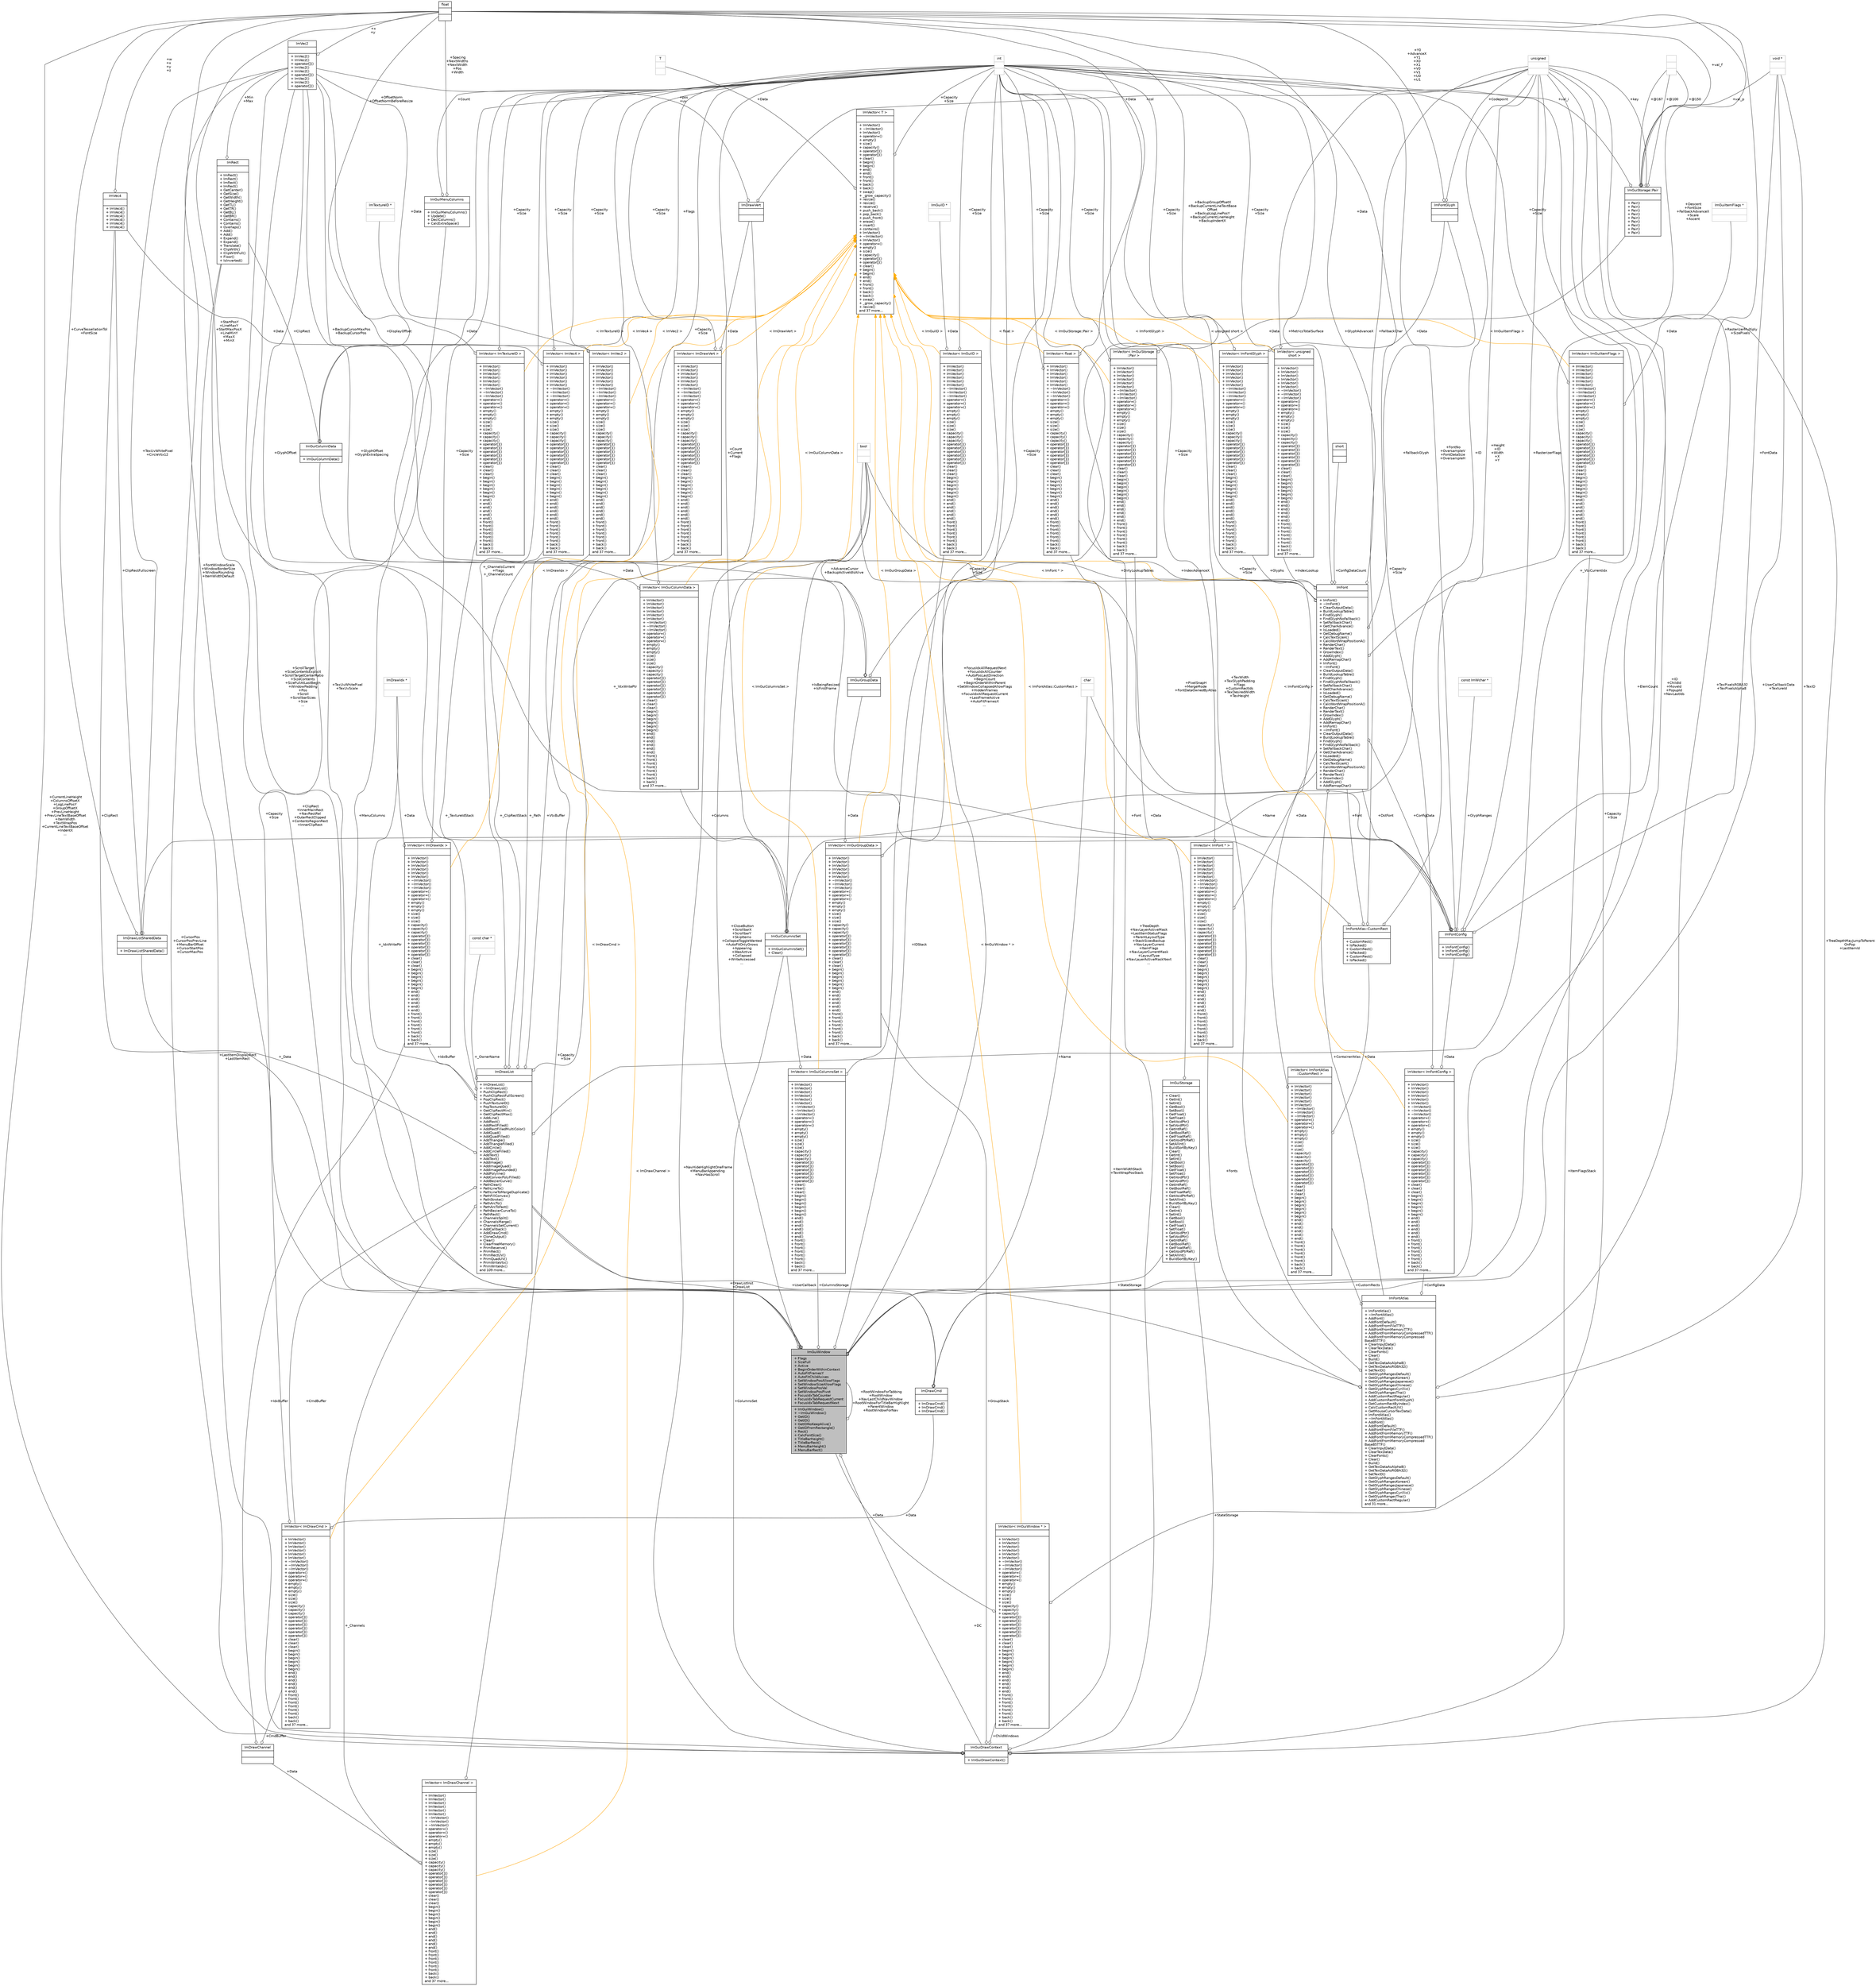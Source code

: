 digraph "ImGuiWindow"
{
 // INTERACTIVE_SVG=YES
  bgcolor="transparent";
  edge [fontname="Helvetica",fontsize="10",labelfontname="Helvetica",labelfontsize="10"];
  node [fontname="Helvetica",fontsize="10",shape=record];
  Node1 [label="{ImGuiWindow\n|+ Flags\l+ SizeFull\l+ Active\l+ BeginOrderWithinContext\l+ AutoFitFramesY\l+ AutoFitChildAxises\l+ SetWindowPosAllowFlags\l+ SetWindowSizeAllowFlags\l+ SetWindowPosVal\l+ SetWindowPosPivot\l+ FocusIdxTabCounter\l+ FocusIdxTabRequestCurrent\l+ FocusIdxTabRequestNext\l|+ ImGuiWindow()\l+ ~ImGuiWindow()\l+ GetID()\l+ GetID()\l+ GetIDNoKeepAlive()\l+ GetIDFromRectangle()\l+ Rect()\l+ CalcFontSize()\l+ TitleBarHeight()\l+ TitleBarRect()\l+ MenuBarHeight()\l+ MenuBarRect()\l}",height=0.2,width=0.4,color="black", fillcolor="grey75", style="filled" fontcolor="black"];
  Node2 -> Node1 [color="grey25",fontsize="10",style="solid",label=" +StateStorage" ,arrowhead="odiamond",fontname="Helvetica"];
  Node2 [label="{ImGuiStorage\n||+ Clear()\l+ GetInt()\l+ SetInt()\l+ GetBool()\l+ SetBool()\l+ GetFloat()\l+ SetFloat()\l+ GetVoidPtr()\l+ SetVoidPtr()\l+ GetIntRef()\l+ GetBoolRef()\l+ GetFloatRef()\l+ GetVoidPtrRef()\l+ SetAllInt()\l+ BuildSortByKey()\l+ Clear()\l+ GetInt()\l+ SetInt()\l+ GetBool()\l+ SetBool()\l+ GetFloat()\l+ SetFloat()\l+ GetVoidPtr()\l+ SetVoidPtr()\l+ GetIntRef()\l+ GetBoolRef()\l+ GetFloatRef()\l+ GetVoidPtrRef()\l+ SetAllInt()\l+ BuildSortByKey()\l+ Clear()\l+ GetInt()\l+ SetInt()\l+ GetBool()\l+ SetBool()\l+ GetFloat()\l+ SetFloat()\l+ GetVoidPtr()\l+ SetVoidPtr()\l+ GetIntRef()\l+ GetBoolRef()\l+ GetFloatRef()\l+ GetVoidPtrRef()\l+ SetAllInt()\l+ BuildSortByKey()\l}",height=0.2,width=0.4,color="black",URL="$d5/d44/structImGuiStorage.html"];
  Node3 -> Node2 [color="grey25",fontsize="10",style="solid",label=" +Data" ,arrowhead="odiamond",fontname="Helvetica"];
  Node3 [label="{ImVector\< ImGuiStorage\l::Pair \>\n||+ ImVector()\l+ ImVector()\l+ ImVector()\l+ ImVector()\l+ ImVector()\l+ ImVector()\l+ ~ImVector()\l+ ~ImVector()\l+ ~ImVector()\l+ operator=()\l+ operator=()\l+ operator=()\l+ empty()\l+ empty()\l+ empty()\l+ size()\l+ size()\l+ size()\l+ capacity()\l+ capacity()\l+ capacity()\l+ operator[]()\l+ operator[]()\l+ operator[]()\l+ operator[]()\l+ operator[]()\l+ operator[]()\l+ clear()\l+ clear()\l+ clear()\l+ begin()\l+ begin()\l+ begin()\l+ begin()\l+ begin()\l+ begin()\l+ end()\l+ end()\l+ end()\l+ end()\l+ end()\l+ end()\l+ front()\l+ front()\l+ front()\l+ front()\l+ front()\l+ front()\l+ back()\l+ back()\land 37 more...\l}",height=0.2,width=0.4,color="black",URL="$d3/d32/classImVector.html"];
  Node4 -> Node3 [color="grey25",fontsize="10",style="solid",label=" +Data" ,arrowhead="odiamond",fontname="Helvetica"];
  Node4 [label="{ImGuiStorage::Pair\n||+ Pair()\l+ Pair()\l+ Pair()\l+ Pair()\l+ Pair()\l+ Pair()\l+ Pair()\l+ Pair()\l+ Pair()\l}",height=0.2,width=0.4,color="black",URL="$d3/d51/structImGuiStorage_1_1Pair.html"];
  Node5 -> Node4 [color="grey25",fontsize="10",style="solid",label=" +@150" ,arrowhead="odiamond",fontname="Helvetica"];
  Node5 [label="{\n||}",height=0.2,width=0.4,color="grey75"];
  Node5 -> Node4 [color="grey25",fontsize="10",style="solid",label=" +@100" ,arrowhead="odiamond",fontname="Helvetica"];
  Node6 -> Node4 [color="grey25",fontsize="10",style="solid",label=" +val_f" ,arrowhead="odiamond",fontname="Helvetica"];
  Node6 [label="{float\n||}",height=0.2,width=0.4,color="black",URL="$d4/dc3/classfloat.html"];
  Node7 -> Node4 [color="grey25",fontsize="10",style="solid",label=" +val_i" ,arrowhead="odiamond",fontname="Helvetica"];
  Node7 [label="{int\n||}",height=0.2,width=0.4,color="grey75"];
  Node5 -> Node4 [color="grey25",fontsize="10",style="solid",label=" +@167" ,arrowhead="odiamond",fontname="Helvetica"];
  Node8 -> Node4 [color="grey25",fontsize="10",style="solid",label=" +key" ,arrowhead="odiamond",fontname="Helvetica"];
  Node8 [label="{unsigned\n||}",height=0.2,width=0.4,color="grey75"];
  Node9 -> Node4 [color="grey25",fontsize="10",style="solid",label=" +val_p" ,arrowhead="odiamond",fontname="Helvetica"];
  Node9 [label="{void *\n||}",height=0.2,width=0.4,color="grey75"];
  Node7 -> Node3 [color="grey25",fontsize="10",style="solid",label=" +Capacity\n+Size" ,arrowhead="odiamond",fontname="Helvetica"];
  Node10 -> Node3 [dir="back",color="orange",fontsize="10",style="solid",label=" \< ImGuiStorage::Pair \>" ,fontname="Helvetica"];
  Node10 [label="{ImVector\< T \>\n||+ ImVector()\l+ ~ImVector()\l+ ImVector()\l+ operator=()\l+ empty()\l+ size()\l+ capacity()\l+ operator[]()\l+ operator[]()\l+ clear()\l+ begin()\l+ begin()\l+ end()\l+ end()\l+ front()\l+ front()\l+ back()\l+ back()\l+ swap()\l+ _grow_capacity()\l+ resize()\l+ resize()\l+ reserve()\l+ push_back()\l+ pop_back()\l+ push_front()\l+ erase()\l+ insert()\l+ contains()\l+ ImVector()\l+ ~ImVector()\l+ ImVector()\l+ operator=()\l+ empty()\l+ size()\l+ capacity()\l+ operator[]()\l+ operator[]()\l+ clear()\l+ begin()\l+ begin()\l+ end()\l+ end()\l+ front()\l+ front()\l+ back()\l+ back()\l+ swap()\l+ _grow_capacity()\l+ resize()\land 37 more...\l}",height=0.2,width=0.4,color="black",URL="$d3/d32/classImVector.html"];
  Node7 -> Node10 [color="grey25",fontsize="10",style="solid",label=" +Capacity\n+Size" ,arrowhead="odiamond",fontname="Helvetica"];
  Node11 -> Node10 [color="grey25",fontsize="10",style="solid",label=" +Data" ,arrowhead="odiamond",fontname="Helvetica"];
  Node11 [label="{T\n||}",height=0.2,width=0.4,color="grey75"];
  Node12 -> Node1 [color="grey25",fontsize="10",style="solid",label=" +DC" ,arrowhead="odiamond",fontname="Helvetica"];
  Node12 [label="{ImGuiDrawContext\n||+ ImGuiDrawContext()\l}",height=0.2,width=0.4,color="black",URL="$d1/d5f/structImGuiDrawContext.html"];
  Node13 -> Node12 [color="grey25",fontsize="10",style="solid",label=" +GroupStack" ,arrowhead="odiamond",fontname="Helvetica"];
  Node13 [label="{ImVector\< ImGuiGroupData \>\n||+ ImVector()\l+ ImVector()\l+ ImVector()\l+ ImVector()\l+ ImVector()\l+ ImVector()\l+ ~ImVector()\l+ ~ImVector()\l+ ~ImVector()\l+ operator=()\l+ operator=()\l+ operator=()\l+ empty()\l+ empty()\l+ empty()\l+ size()\l+ size()\l+ size()\l+ capacity()\l+ capacity()\l+ capacity()\l+ operator[]()\l+ operator[]()\l+ operator[]()\l+ operator[]()\l+ operator[]()\l+ operator[]()\l+ clear()\l+ clear()\l+ clear()\l+ begin()\l+ begin()\l+ begin()\l+ begin()\l+ begin()\l+ begin()\l+ end()\l+ end()\l+ end()\l+ end()\l+ end()\l+ end()\l+ front()\l+ front()\l+ front()\l+ front()\l+ front()\l+ front()\l+ back()\l+ back()\land 37 more...\l}",height=0.2,width=0.4,color="black",URL="$d3/d32/classImVector.html"];
  Node7 -> Node13 [color="grey25",fontsize="10",style="solid",label=" +Capacity\n+Size" ,arrowhead="odiamond",fontname="Helvetica"];
  Node14 -> Node13 [color="grey25",fontsize="10",style="solid",label=" +Data" ,arrowhead="odiamond",fontname="Helvetica"];
  Node14 [label="{ImGuiGroupData\n||}",height=0.2,width=0.4,color="black",URL="$d0/dea/structImGuiGroupData.html"];
  Node15 -> Node14 [color="grey25",fontsize="10",style="solid",label=" +BackupCursorMaxPos\n+BackupCursorPos" ,arrowhead="odiamond",fontname="Helvetica"];
  Node15 [label="{ImVec2\n||+ ImVec2()\l+ ImVec2()\l+ operator[]()\l+ ImVec2()\l+ ImVec2()\l+ operator[]()\l+ ImVec2()\l+ ImVec2()\l+ operator[]()\l}",height=0.2,width=0.4,color="black",URL="$d3/dc2/structImVec2.html"];
  Node6 -> Node15 [color="grey25",fontsize="10",style="solid",label=" +x\n+y" ,arrowhead="odiamond",fontname="Helvetica"];
  Node6 -> Node14 [color="grey25",fontsize="10",style="solid",label=" +BackupGroupOffsetX\n+BackupCurrentLineTextBase\lOffset\n+BackupLogLinePosY\n+BackupCurrentLineHeight\n+BackupIndentX" ,arrowhead="odiamond",fontname="Helvetica"];
  Node16 -> Node14 [color="grey25",fontsize="10",style="solid",label=" +AdvanceCursor\n+BackupActiveIdIsAlive" ,arrowhead="odiamond",fontname="Helvetica"];
  Node16 [label="{bool\n||}",height=0.2,width=0.4,color="grey75"];
  Node10 -> Node13 [dir="back",color="orange",fontsize="10",style="solid",label=" \< ImGuiGroupData \>" ,fontname="Helvetica"];
  Node2 -> Node12 [color="grey25",fontsize="10",style="solid",label=" +StateStorage" ,arrowhead="odiamond",fontname="Helvetica"];
  Node15 -> Node12 [color="grey25",fontsize="10",style="solid",label=" +CursorPos\n+CursorPosPrevLine\n+MenuBarOffset\n+CursorStartPos\n+CursorMaxPos" ,arrowhead="odiamond",fontname="Helvetica"];
  Node17 -> Node12 [color="grey25",fontsize="10",style="solid",label=" +LastItemDisplayRect\n+LastItemRect" ,arrowhead="odiamond",fontname="Helvetica"];
  Node17 [label="{ImRect\n||+ ImRect()\l+ ImRect()\l+ ImRect()\l+ ImRect()\l+ GetCenter()\l+ GetSize()\l+ GetWidth()\l+ GetHeight()\l+ GetTL()\l+ GetTR()\l+ GetBL()\l+ GetBR()\l+ Contains()\l+ Contains()\l+ Overlaps()\l+ Add()\l+ Add()\l+ Expand()\l+ Expand()\l+ Translate()\l+ ClipWith()\l+ ClipWithFull()\l+ Floor()\l+ IsInverted()\l}",height=0.2,width=0.4,color="black",URL="$de/d50/structImRect.html"];
  Node15 -> Node17 [color="grey25",fontsize="10",style="solid",label=" +Min\n+Max" ,arrowhead="odiamond",fontname="Helvetica"];
  Node18 -> Node12 [color="grey25",fontsize="10",style="solid",label=" +ColumnsSet" ,arrowhead="odiamond",fontname="Helvetica"];
  Node18 [label="{ImGuiColumnsSet\n||+ ImGuiColumnsSet()\l+ Clear()\l}",height=0.2,width=0.4,color="black",URL="$d5/dd5/structImGuiColumnsSet.html"];
  Node19 -> Node18 [color="grey25",fontsize="10",style="solid",label=" +Columns" ,arrowhead="odiamond",fontname="Helvetica"];
  Node19 [label="{ImVector\< ImGuiColumnData \>\n||+ ImVector()\l+ ImVector()\l+ ImVector()\l+ ImVector()\l+ ImVector()\l+ ImVector()\l+ ~ImVector()\l+ ~ImVector()\l+ ~ImVector()\l+ operator=()\l+ operator=()\l+ operator=()\l+ empty()\l+ empty()\l+ empty()\l+ size()\l+ size()\l+ size()\l+ capacity()\l+ capacity()\l+ capacity()\l+ operator[]()\l+ operator[]()\l+ operator[]()\l+ operator[]()\l+ operator[]()\l+ operator[]()\l+ clear()\l+ clear()\l+ clear()\l+ begin()\l+ begin()\l+ begin()\l+ begin()\l+ begin()\l+ begin()\l+ end()\l+ end()\l+ end()\l+ end()\l+ end()\l+ end()\l+ front()\l+ front()\l+ front()\l+ front()\l+ front()\l+ front()\l+ back()\l+ back()\land 37 more...\l}",height=0.2,width=0.4,color="black",URL="$d3/d32/classImVector.html"];
  Node7 -> Node19 [color="grey25",fontsize="10",style="solid",label=" +Capacity\n+Size" ,arrowhead="odiamond",fontname="Helvetica"];
  Node20 -> Node19 [color="grey25",fontsize="10",style="solid",label=" +Data" ,arrowhead="odiamond",fontname="Helvetica"];
  Node20 [label="{ImGuiColumnData\n||+ ImGuiColumnData()\l}",height=0.2,width=0.4,color="black",URL="$d9/d41/structImGuiColumnData.html"];
  Node17 -> Node20 [color="grey25",fontsize="10",style="solid",label=" +ClipRect" ,arrowhead="odiamond",fontname="Helvetica"];
  Node6 -> Node20 [color="grey25",fontsize="10",style="solid",label=" +OffsetNorm\n+OffsetNormBeforeResize" ,arrowhead="odiamond",fontname="Helvetica"];
  Node7 -> Node20 [color="grey25",fontsize="10",style="solid",label=" +Flags" ,arrowhead="odiamond",fontname="Helvetica"];
  Node10 -> Node19 [dir="back",color="orange",fontsize="10",style="solid",label=" \< ImGuiColumnData \>" ,fontname="Helvetica"];
  Node6 -> Node18 [color="grey25",fontsize="10",style="solid",label=" +StartPosY\n+LineMaxY\n+StartMaxPosX\n+LineMinY\n+MaxX\n+MinX" ,arrowhead="odiamond",fontname="Helvetica"];
  Node7 -> Node18 [color="grey25",fontsize="10",style="solid",label=" +Count\n+Current\n+Flags" ,arrowhead="odiamond",fontname="Helvetica"];
  Node16 -> Node18 [color="grey25",fontsize="10",style="solid",label=" +IsBeingResized\n+IsFirstFrame" ,arrowhead="odiamond",fontname="Helvetica"];
  Node8 -> Node18 [color="grey25",fontsize="10",style="solid",label=" +ID" ,arrowhead="odiamond",fontname="Helvetica"];
  Node6 -> Node12 [color="grey25",fontsize="10",style="solid",label=" +CurrentLineHeight\n+ColumnsOffsetX\n+LogLinePosY\n+GroupOffsetX\n+PrevLineHeight\n+PrevLineTextBaseOffset\n+ItemWidth\n+TextWrapPos\n+CurrentLineTextBaseOffset\n+IndentX\n..." ,arrowhead="odiamond",fontname="Helvetica"];
  Node21 -> Node12 [color="grey25",fontsize="10",style="solid",label=" +ItemFlagsStack" ,arrowhead="odiamond",fontname="Helvetica"];
  Node21 [label="{ImVector\< ImGuiItemFlags \>\n||+ ImVector()\l+ ImVector()\l+ ImVector()\l+ ImVector()\l+ ImVector()\l+ ImVector()\l+ ~ImVector()\l+ ~ImVector()\l+ ~ImVector()\l+ operator=()\l+ operator=()\l+ operator=()\l+ empty()\l+ empty()\l+ empty()\l+ size()\l+ size()\l+ size()\l+ capacity()\l+ capacity()\l+ capacity()\l+ operator[]()\l+ operator[]()\l+ operator[]()\l+ operator[]()\l+ operator[]()\l+ operator[]()\l+ clear()\l+ clear()\l+ clear()\l+ begin()\l+ begin()\l+ begin()\l+ begin()\l+ begin()\l+ begin()\l+ end()\l+ end()\l+ end()\l+ end()\l+ end()\l+ end()\l+ front()\l+ front()\l+ front()\l+ front()\l+ front()\l+ front()\l+ back()\l+ back()\land 37 more...\l}",height=0.2,width=0.4,color="black",URL="$d3/d32/classImVector.html"];
  Node22 -> Node21 [color="grey25",fontsize="10",style="solid",label=" +Data" ,arrowhead="odiamond",fontname="Helvetica"];
  Node22 [label="{ImGuiItemFlags *\n||}",height=0.2,width=0.4,color="grey75"];
  Node7 -> Node21 [color="grey25",fontsize="10",style="solid",label=" +Capacity\n+Size" ,arrowhead="odiamond",fontname="Helvetica"];
  Node10 -> Node21 [dir="back",color="orange",fontsize="10",style="solid",label=" \< ImGuiItemFlags \>" ,fontname="Helvetica"];
  Node7 -> Node12 [color="grey25",fontsize="10",style="solid",label=" +TreeDepth\n+NavLayerActiveMask\n+LastItemStatusFlags\n+ParentLayoutType\n+StackSizesBackup\n+NavLayerCurrent\n+ItemFlags\n+NavLayerCurrentMask\n+LayoutType\n+NavLayerActiveMaskNext\n..." ,arrowhead="odiamond",fontname="Helvetica"];
  Node16 -> Node12 [color="grey25",fontsize="10",style="solid",label=" +NavHideHighlightOneFrame\n+MenuBarAppending\n+NavHasScroll" ,arrowhead="odiamond",fontname="Helvetica"];
  Node23 -> Node12 [color="grey25",fontsize="10",style="solid",label=" +ChildWindows" ,arrowhead="odiamond",fontname="Helvetica"];
  Node23 [label="{ImVector\< ImGuiWindow * \>\n||+ ImVector()\l+ ImVector()\l+ ImVector()\l+ ImVector()\l+ ImVector()\l+ ImVector()\l+ ~ImVector()\l+ ~ImVector()\l+ ~ImVector()\l+ operator=()\l+ operator=()\l+ operator=()\l+ empty()\l+ empty()\l+ empty()\l+ size()\l+ size()\l+ size()\l+ capacity()\l+ capacity()\l+ capacity()\l+ operator[]()\l+ operator[]()\l+ operator[]()\l+ operator[]()\l+ operator[]()\l+ operator[]()\l+ clear()\l+ clear()\l+ clear()\l+ begin()\l+ begin()\l+ begin()\l+ begin()\l+ begin()\l+ begin()\l+ end()\l+ end()\l+ end()\l+ end()\l+ end()\l+ end()\l+ front()\l+ front()\l+ front()\l+ front()\l+ front()\l+ front()\l+ back()\l+ back()\land 37 more...\l}",height=0.2,width=0.4,color="black",URL="$d3/d32/classImVector.html"];
  Node7 -> Node23 [color="grey25",fontsize="10",style="solid",label=" +Capacity\n+Size" ,arrowhead="odiamond",fontname="Helvetica"];
  Node1 -> Node23 [color="grey25",fontsize="10",style="solid",label=" +Data" ,arrowhead="odiamond",fontname="Helvetica"];
  Node10 -> Node23 [dir="back",color="orange",fontsize="10",style="solid",label=" \< ImGuiWindow * \>" ,fontname="Helvetica"];
  Node24 -> Node12 [color="grey25",fontsize="10",style="solid",label=" +ItemWidthStack\n+TextWrapPosStack" ,arrowhead="odiamond",fontname="Helvetica"];
  Node24 [label="{ImVector\< float \>\n||+ ImVector()\l+ ImVector()\l+ ImVector()\l+ ImVector()\l+ ImVector()\l+ ImVector()\l+ ~ImVector()\l+ ~ImVector()\l+ ~ImVector()\l+ operator=()\l+ operator=()\l+ operator=()\l+ empty()\l+ empty()\l+ empty()\l+ size()\l+ size()\l+ size()\l+ capacity()\l+ capacity()\l+ capacity()\l+ operator[]()\l+ operator[]()\l+ operator[]()\l+ operator[]()\l+ operator[]()\l+ operator[]()\l+ clear()\l+ clear()\l+ clear()\l+ begin()\l+ begin()\l+ begin()\l+ begin()\l+ begin()\l+ begin()\l+ end()\l+ end()\l+ end()\l+ end()\l+ end()\l+ end()\l+ front()\l+ front()\l+ front()\l+ front()\l+ front()\l+ front()\l+ back()\l+ back()\land 37 more...\l}",height=0.2,width=0.4,color="black",URL="$d3/d32/classImVector.html"];
  Node6 -> Node24 [color="grey25",fontsize="10",style="solid",label=" +Data" ,arrowhead="odiamond",fontname="Helvetica"];
  Node7 -> Node24 [color="grey25",fontsize="10",style="solid",label=" +Capacity\n+Size" ,arrowhead="odiamond",fontname="Helvetica"];
  Node10 -> Node24 [dir="back",color="orange",fontsize="10",style="solid",label=" \< float \>" ,fontname="Helvetica"];
  Node8 -> Node12 [color="grey25",fontsize="10",style="solid",label=" +TreeDepthMayJumpToParent\lOnPop\n+LastItemId" ,arrowhead="odiamond",fontname="Helvetica"];
  Node15 -> Node1 [color="grey25",fontsize="10",style="solid",label=" +ScrollTarget\n+SizeContentsExplicit\n+ScrollTargetCenterRatio\n+SizeContents\n+SizeFullAtLastBegin\n+WindowPadding\n+Pos\n+Scroll\n+ScrollbarSizes\n+Size\n..." ,arrowhead="odiamond",fontname="Helvetica"];
  Node25 -> Node1 [color="grey25",fontsize="10",style="solid",label=" +ColumnsStorage" ,arrowhead="odiamond",fontname="Helvetica"];
  Node25 [label="{ImVector\< ImGuiColumnsSet \>\n||+ ImVector()\l+ ImVector()\l+ ImVector()\l+ ImVector()\l+ ImVector()\l+ ImVector()\l+ ~ImVector()\l+ ~ImVector()\l+ ~ImVector()\l+ operator=()\l+ operator=()\l+ operator=()\l+ empty()\l+ empty()\l+ empty()\l+ size()\l+ size()\l+ size()\l+ capacity()\l+ capacity()\l+ capacity()\l+ operator[]()\l+ operator[]()\l+ operator[]()\l+ operator[]()\l+ operator[]()\l+ operator[]()\l+ clear()\l+ clear()\l+ clear()\l+ begin()\l+ begin()\l+ begin()\l+ begin()\l+ begin()\l+ begin()\l+ end()\l+ end()\l+ end()\l+ end()\l+ end()\l+ end()\l+ front()\l+ front()\l+ front()\l+ front()\l+ front()\l+ front()\l+ back()\l+ back()\land 37 more...\l}",height=0.2,width=0.4,color="black",URL="$d3/d32/classImVector.html"];
  Node18 -> Node25 [color="grey25",fontsize="10",style="solid",label=" +Data" ,arrowhead="odiamond",fontname="Helvetica"];
  Node7 -> Node25 [color="grey25",fontsize="10",style="solid",label=" +Capacity\n+Size" ,arrowhead="odiamond",fontname="Helvetica"];
  Node10 -> Node25 [dir="back",color="orange",fontsize="10",style="solid",label=" \< ImGuiColumnsSet \>" ,fontname="Helvetica"];
  Node17 -> Node1 [color="grey25",fontsize="10",style="solid",label=" +ClipRect\n+InnerMainRect\n+NavRectRel\n+OuterRectClipped\n+ContentsRegionRect\n+InnerClipRect" ,arrowhead="odiamond",fontname="Helvetica"];
  Node6 -> Node1 [color="grey25",fontsize="10",style="solid",label=" +FontWindowScale\n+WindowBorderSize\n+WindowRounding\n+ItemWidthDefault" ,arrowhead="odiamond",fontname="Helvetica"];
  Node26 -> Node1 [color="grey25",fontsize="10",style="solid",label=" +Name" ,arrowhead="odiamond",fontname="Helvetica"];
  Node26 [label="{char\n||}",height=0.2,width=0.4,color="grey75"];
  Node27 -> Node1 [color="grey25",fontsize="10",style="solid",label=" +IDStack" ,arrowhead="odiamond",fontname="Helvetica"];
  Node27 [label="{ImVector\< ImGuiID \>\n||+ ImVector()\l+ ImVector()\l+ ImVector()\l+ ImVector()\l+ ImVector()\l+ ImVector()\l+ ~ImVector()\l+ ~ImVector()\l+ ~ImVector()\l+ operator=()\l+ operator=()\l+ operator=()\l+ empty()\l+ empty()\l+ empty()\l+ size()\l+ size()\l+ size()\l+ capacity()\l+ capacity()\l+ capacity()\l+ operator[]()\l+ operator[]()\l+ operator[]()\l+ operator[]()\l+ operator[]()\l+ operator[]()\l+ clear()\l+ clear()\l+ clear()\l+ begin()\l+ begin()\l+ begin()\l+ begin()\l+ begin()\l+ begin()\l+ end()\l+ end()\l+ end()\l+ end()\l+ end()\l+ end()\l+ front()\l+ front()\l+ front()\l+ front()\l+ front()\l+ front()\l+ back()\l+ back()\land 37 more...\l}",height=0.2,width=0.4,color="black",URL="$d3/d32/classImVector.html"];
  Node28 -> Node27 [color="grey25",fontsize="10",style="solid",label=" +Data" ,arrowhead="odiamond",fontname="Helvetica"];
  Node28 [label="{ImGuiID *\n||}",height=0.2,width=0.4,color="grey75"];
  Node7 -> Node27 [color="grey25",fontsize="10",style="solid",label=" +Capacity\n+Size" ,arrowhead="odiamond",fontname="Helvetica"];
  Node10 -> Node27 [dir="back",color="orange",fontsize="10",style="solid",label=" \< ImGuiID \>" ,fontname="Helvetica"];
  Node7 -> Node1 [color="grey25",fontsize="10",style="solid",label=" +FocusIdxAllRequestNext\n+FocusIdxAllCounter\n+AutoPosLastDirection\n+BeginCount\n+BeginOrderWithinParent\n+SetWindowCollapsedAllowFlags\n+HiddenFrames\n+FocusIdxAllRequestCurrent\n+LastFrameActive\n+AutoFitFramesX\n..." ,arrowhead="odiamond",fontname="Helvetica"];
  Node16 -> Node1 [color="grey25",fontsize="10",style="solid",label=" +CloseButton\n+ScrollbarX\n+ScrollbarY\n+SkipItems\n+CollapseToggleWanted\n+AutoFitOnlyGrows\n+Appearing\n+WasActive\n+Collapsed\n+WriteAccessed\n..." ,arrowhead="odiamond",fontname="Helvetica"];
  Node29 -> Node1 [color="grey25",fontsize="10",style="solid",label=" +MenuColumns" ,arrowhead="odiamond",fontname="Helvetica"];
  Node29 [label="{ImGuiMenuColumns\n||+ ImGuiMenuColumns()\l+ Update()\l+ DeclColumns()\l+ CalcExtraSpace()\l}",height=0.2,width=0.4,color="black",URL="$d4/d27/structImGuiMenuColumns.html"];
  Node6 -> Node29 [color="grey25",fontsize="10",style="solid",label=" +Spacing\n+NextWidths\n+NextWidth\n+Pos\n+Width" ,arrowhead="odiamond",fontname="Helvetica"];
  Node7 -> Node29 [color="grey25",fontsize="10",style="solid",label=" +Count" ,arrowhead="odiamond",fontname="Helvetica"];
  Node8 -> Node1 [color="grey25",fontsize="10",style="solid",label=" +ID\n+ChildId\n+MoveId\n+PopupId\n+NavLastIds" ,arrowhead="odiamond",fontname="Helvetica"];
  Node1 -> Node1 [color="grey25",fontsize="10",style="solid",label=" +RootWindowForTabbing\n+RootWindow\n+NavLastChildNavWindow\n+RootWindowForTitleBarHighlight\n+ParentWindow\n+RootWindowForNav" ,arrowhead="odiamond",fontname="Helvetica"];
  Node30 -> Node1 [color="grey25",fontsize="10",style="solid",label=" +DrawListInst\n+DrawList" ,arrowhead="odiamond",fontname="Helvetica"];
  Node30 [label="{ImDrawList\n||+ ImDrawList()\l+ ~ImDrawList()\l+ PushClipRect()\l+ PushClipRectFullScreen()\l+ PopClipRect()\l+ PushTextureID()\l+ PopTextureID()\l+ GetClipRectMin()\l+ GetClipRectMax()\l+ AddLine()\l+ AddRect()\l+ AddRectFilled()\l+ AddRectFilledMultiColor()\l+ AddQuad()\l+ AddQuadFilled()\l+ AddTriangle()\l+ AddTriangleFilled()\l+ AddCircle()\l+ AddCircleFilled()\l+ AddText()\l+ AddText()\l+ AddImage()\l+ AddImageQuad()\l+ AddImageRounded()\l+ AddPolyline()\l+ AddConvexPolyFilled()\l+ AddBezierCurve()\l+ PathClear()\l+ PathLineTo()\l+ PathLineToMergeDuplicate()\l+ PathFillConvex()\l+ PathStroke()\l+ PathArcTo()\l+ PathArcToFast()\l+ PathBezierCurveTo()\l+ PathRect()\l+ ChannelsSplit()\l+ ChannelsMerge()\l+ ChannelsSetCurrent()\l+ AddCallback()\l+ AddDrawCmd()\l+ CloneOutput()\l+ Clear()\l+ ClearFreeMemory()\l+ PrimReserve()\l+ PrimRect()\l+ PrimRectUV()\l+ PrimQuadUV()\l+ PrimWriteVtx()\l+ PrimWriteIdx()\land 109 more...\l}",height=0.2,width=0.4,color="black",URL="$d2/d31/structImDrawList.html"];
  Node31 -> Node30 [color="grey25",fontsize="10",style="solid",label=" +_ClipRectStack" ,arrowhead="odiamond",fontname="Helvetica"];
  Node31 [label="{ImVector\< ImVec4 \>\n||+ ImVector()\l+ ImVector()\l+ ImVector()\l+ ImVector()\l+ ImVector()\l+ ImVector()\l+ ~ImVector()\l+ ~ImVector()\l+ ~ImVector()\l+ operator=()\l+ operator=()\l+ operator=()\l+ empty()\l+ empty()\l+ empty()\l+ size()\l+ size()\l+ size()\l+ capacity()\l+ capacity()\l+ capacity()\l+ operator[]()\l+ operator[]()\l+ operator[]()\l+ operator[]()\l+ operator[]()\l+ operator[]()\l+ clear()\l+ clear()\l+ clear()\l+ begin()\l+ begin()\l+ begin()\l+ begin()\l+ begin()\l+ begin()\l+ end()\l+ end()\l+ end()\l+ end()\l+ end()\l+ end()\l+ front()\l+ front()\l+ front()\l+ front()\l+ front()\l+ front()\l+ back()\l+ back()\land 37 more...\l}",height=0.2,width=0.4,color="black",URL="$d3/d32/classImVector.html"];
  Node32 -> Node31 [color="grey25",fontsize="10",style="solid",label=" +Data" ,arrowhead="odiamond",fontname="Helvetica"];
  Node32 [label="{ImVec4\n||+ ImVec4()\l+ ImVec4()\l+ ImVec4()\l+ ImVec4()\l+ ImVec4()\l+ ImVec4()\l}",height=0.2,width=0.4,color="black",URL="$dc/dee/structImVec4.html"];
  Node6 -> Node32 [color="grey25",fontsize="10",style="solid",label=" +w\n+x\n+y\n+z" ,arrowhead="odiamond",fontname="Helvetica"];
  Node7 -> Node31 [color="grey25",fontsize="10",style="solid",label=" +Capacity\n+Size" ,arrowhead="odiamond",fontname="Helvetica"];
  Node10 -> Node31 [dir="back",color="orange",fontsize="10",style="solid",label=" \< ImVec4 \>" ,fontname="Helvetica"];
  Node33 -> Node30 [color="grey25",fontsize="10",style="solid",label=" +_IdxWritePtr" ,arrowhead="odiamond",fontname="Helvetica"];
  Node33 [label="{ImDrawIdx *\n||}",height=0.2,width=0.4,color="grey75"];
  Node34 -> Node30 [color="grey25",fontsize="10",style="solid",label=" +VtxBuffer" ,arrowhead="odiamond",fontname="Helvetica"];
  Node34 [label="{ImVector\< ImDrawVert \>\n||+ ImVector()\l+ ImVector()\l+ ImVector()\l+ ImVector()\l+ ImVector()\l+ ImVector()\l+ ~ImVector()\l+ ~ImVector()\l+ ~ImVector()\l+ operator=()\l+ operator=()\l+ operator=()\l+ empty()\l+ empty()\l+ empty()\l+ size()\l+ size()\l+ size()\l+ capacity()\l+ capacity()\l+ capacity()\l+ operator[]()\l+ operator[]()\l+ operator[]()\l+ operator[]()\l+ operator[]()\l+ operator[]()\l+ clear()\l+ clear()\l+ clear()\l+ begin()\l+ begin()\l+ begin()\l+ begin()\l+ begin()\l+ begin()\l+ end()\l+ end()\l+ end()\l+ end()\l+ end()\l+ end()\l+ front()\l+ front()\l+ front()\l+ front()\l+ front()\l+ front()\l+ back()\l+ back()\land 37 more...\l}",height=0.2,width=0.4,color="black",URL="$d3/d32/classImVector.html"];
  Node7 -> Node34 [color="grey25",fontsize="10",style="solid",label=" +Capacity\n+Size" ,arrowhead="odiamond",fontname="Helvetica"];
  Node35 -> Node34 [color="grey25",fontsize="10",style="solid",label=" +Data" ,arrowhead="odiamond",fontname="Helvetica"];
  Node35 [label="{ImDrawVert\n||}",height=0.2,width=0.4,color="black",URL="$d3/dfa/structImDrawVert.html"];
  Node15 -> Node35 [color="grey25",fontsize="10",style="solid",label=" +pos\n+uv" ,arrowhead="odiamond",fontname="Helvetica"];
  Node8 -> Node35 [color="grey25",fontsize="10",style="solid",label=" +col" ,arrowhead="odiamond",fontname="Helvetica"];
  Node10 -> Node34 [dir="back",color="orange",fontsize="10",style="solid",label=" \< ImDrawVert \>" ,fontname="Helvetica"];
  Node36 -> Node30 [color="grey25",fontsize="10",style="solid",label=" +_Channels" ,arrowhead="odiamond",fontname="Helvetica"];
  Node36 [label="{ImVector\< ImDrawChannel \>\n||+ ImVector()\l+ ImVector()\l+ ImVector()\l+ ImVector()\l+ ImVector()\l+ ImVector()\l+ ~ImVector()\l+ ~ImVector()\l+ ~ImVector()\l+ operator=()\l+ operator=()\l+ operator=()\l+ empty()\l+ empty()\l+ empty()\l+ size()\l+ size()\l+ size()\l+ capacity()\l+ capacity()\l+ capacity()\l+ operator[]()\l+ operator[]()\l+ operator[]()\l+ operator[]()\l+ operator[]()\l+ operator[]()\l+ clear()\l+ clear()\l+ clear()\l+ begin()\l+ begin()\l+ begin()\l+ begin()\l+ begin()\l+ begin()\l+ end()\l+ end()\l+ end()\l+ end()\l+ end()\l+ end()\l+ front()\l+ front()\l+ front()\l+ front()\l+ front()\l+ front()\l+ back()\l+ back()\land 37 more...\l}",height=0.2,width=0.4,color="black",URL="$d3/d32/classImVector.html"];
  Node7 -> Node36 [color="grey25",fontsize="10",style="solid",label=" +Capacity\n+Size" ,arrowhead="odiamond",fontname="Helvetica"];
  Node37 -> Node36 [color="grey25",fontsize="10",style="solid",label=" +Data" ,arrowhead="odiamond",fontname="Helvetica"];
  Node37 [label="{ImDrawChannel\n||}",height=0.2,width=0.4,color="black",URL="$d7/d3a/structImDrawChannel.html"];
  Node38 -> Node37 [color="grey25",fontsize="10",style="solid",label=" +CmdBuffer" ,arrowhead="odiamond",fontname="Helvetica"];
  Node38 [label="{ImVector\< ImDrawCmd \>\n||+ ImVector()\l+ ImVector()\l+ ImVector()\l+ ImVector()\l+ ImVector()\l+ ImVector()\l+ ~ImVector()\l+ ~ImVector()\l+ ~ImVector()\l+ operator=()\l+ operator=()\l+ operator=()\l+ empty()\l+ empty()\l+ empty()\l+ size()\l+ size()\l+ size()\l+ capacity()\l+ capacity()\l+ capacity()\l+ operator[]()\l+ operator[]()\l+ operator[]()\l+ operator[]()\l+ operator[]()\l+ operator[]()\l+ clear()\l+ clear()\l+ clear()\l+ begin()\l+ begin()\l+ begin()\l+ begin()\l+ begin()\l+ begin()\l+ end()\l+ end()\l+ end()\l+ end()\l+ end()\l+ end()\l+ front()\l+ front()\l+ front()\l+ front()\l+ front()\l+ front()\l+ back()\l+ back()\land 37 more...\l}",height=0.2,width=0.4,color="black",URL="$d3/d32/classImVector.html"];
  Node39 -> Node38 [color="grey25",fontsize="10",style="solid",label=" +Data" ,arrowhead="odiamond",fontname="Helvetica"];
  Node39 [label="{ImDrawCmd\n||+ ImDrawCmd()\l+ ImDrawCmd()\l+ ImDrawCmd()\l}",height=0.2,width=0.4,color="black",URL="$d9/de6/structImDrawCmd.html"];
  Node32 -> Node39 [color="grey25",fontsize="10",style="solid",label=" +ClipRect" ,arrowhead="odiamond",fontname="Helvetica"];
  Node8 -> Node39 [color="grey25",fontsize="10",style="solid",label=" +ElemCount" ,arrowhead="odiamond",fontname="Helvetica"];
  Node9 -> Node39 [color="grey25",fontsize="10",style="solid",label=" +UserCallbackData\n+TextureId" ,arrowhead="odiamond",fontname="Helvetica"];
  Node30 -> Node39 [color="grey25",fontsize="10",style="solid",label=" +UserCallback" ,arrowhead="odiamond",fontname="Helvetica"];
  Node7 -> Node38 [color="grey25",fontsize="10",style="solid",label=" +Capacity\n+Size" ,arrowhead="odiamond",fontname="Helvetica"];
  Node10 -> Node38 [dir="back",color="orange",fontsize="10",style="solid",label=" \< ImDrawCmd \>" ,fontname="Helvetica"];
  Node40 -> Node37 [color="grey25",fontsize="10",style="solid",label=" +IdxBuffer" ,arrowhead="odiamond",fontname="Helvetica"];
  Node40 [label="{ImVector\< ImDrawIdx \>\n||+ ImVector()\l+ ImVector()\l+ ImVector()\l+ ImVector()\l+ ImVector()\l+ ImVector()\l+ ~ImVector()\l+ ~ImVector()\l+ ~ImVector()\l+ operator=()\l+ operator=()\l+ operator=()\l+ empty()\l+ empty()\l+ empty()\l+ size()\l+ size()\l+ size()\l+ capacity()\l+ capacity()\l+ capacity()\l+ operator[]()\l+ operator[]()\l+ operator[]()\l+ operator[]()\l+ operator[]()\l+ operator[]()\l+ clear()\l+ clear()\l+ clear()\l+ begin()\l+ begin()\l+ begin()\l+ begin()\l+ begin()\l+ begin()\l+ end()\l+ end()\l+ end()\l+ end()\l+ end()\l+ end()\l+ front()\l+ front()\l+ front()\l+ front()\l+ front()\l+ front()\l+ back()\l+ back()\land 37 more...\l}",height=0.2,width=0.4,color="black",URL="$d3/d32/classImVector.html"];
  Node33 -> Node40 [color="grey25",fontsize="10",style="solid",label=" +Data" ,arrowhead="odiamond",fontname="Helvetica"];
  Node7 -> Node40 [color="grey25",fontsize="10",style="solid",label=" +Capacity\n+Size" ,arrowhead="odiamond",fontname="Helvetica"];
  Node10 -> Node40 [dir="back",color="orange",fontsize="10",style="solid",label=" \< ImDrawIdx \>" ,fontname="Helvetica"];
  Node10 -> Node36 [dir="back",color="orange",fontsize="10",style="solid",label=" \< ImDrawChannel \>" ,fontname="Helvetica"];
  Node41 -> Node30 [color="grey25",fontsize="10",style="solid",label=" +_Path" ,arrowhead="odiamond",fontname="Helvetica"];
  Node41 [label="{ImVector\< ImVec2 \>\n||+ ImVector()\l+ ImVector()\l+ ImVector()\l+ ImVector()\l+ ImVector()\l+ ImVector()\l+ ~ImVector()\l+ ~ImVector()\l+ ~ImVector()\l+ operator=()\l+ operator=()\l+ operator=()\l+ empty()\l+ empty()\l+ empty()\l+ size()\l+ size()\l+ size()\l+ capacity()\l+ capacity()\l+ capacity()\l+ operator[]()\l+ operator[]()\l+ operator[]()\l+ operator[]()\l+ operator[]()\l+ operator[]()\l+ clear()\l+ clear()\l+ clear()\l+ begin()\l+ begin()\l+ begin()\l+ begin()\l+ begin()\l+ begin()\l+ end()\l+ end()\l+ end()\l+ end()\l+ end()\l+ end()\l+ front()\l+ front()\l+ front()\l+ front()\l+ front()\l+ front()\l+ back()\l+ back()\land 37 more...\l}",height=0.2,width=0.4,color="black",URL="$d3/d32/classImVector.html"];
  Node15 -> Node41 [color="grey25",fontsize="10",style="solid",label=" +Data" ,arrowhead="odiamond",fontname="Helvetica"];
  Node7 -> Node41 [color="grey25",fontsize="10",style="solid",label=" +Capacity\n+Size" ,arrowhead="odiamond",fontname="Helvetica"];
  Node10 -> Node41 [dir="back",color="orange",fontsize="10",style="solid",label=" \< ImVec2 \>" ,fontname="Helvetica"];
  Node42 -> Node30 [color="grey25",fontsize="10",style="solid",label=" +_Data" ,arrowhead="odiamond",fontname="Helvetica"];
  Node42 [label="{ImDrawListSharedData\n||+ ImDrawListSharedData()\l}",height=0.2,width=0.4,color="black",URL="$d2/d89/structImDrawListSharedData.html"];
  Node15 -> Node42 [color="grey25",fontsize="10",style="solid",label=" +TexUvWhitePixel\n+CircleVtx12" ,arrowhead="odiamond",fontname="Helvetica"];
  Node32 -> Node42 [color="grey25",fontsize="10",style="solid",label=" +ClipRectFullscreen" ,arrowhead="odiamond",fontname="Helvetica"];
  Node6 -> Node42 [color="grey25",fontsize="10",style="solid",label=" +CurveTessellationTol\n+FontSize" ,arrowhead="odiamond",fontname="Helvetica"];
  Node43 -> Node42 [color="grey25",fontsize="10",style="solid",label=" +Font" ,arrowhead="odiamond",fontname="Helvetica"];
  Node43 [label="{ImFont\n||+ ImFont()\l+ ~ImFont()\l+ ClearOutputData()\l+ BuildLookupTable()\l+ FindGlyph()\l+ FindGlyphNoFallback()\l+ SetFallbackChar()\l+ GetCharAdvance()\l+ IsLoaded()\l+ GetDebugName()\l+ CalcTextSizeA()\l+ CalcWordWrapPositionA()\l+ RenderChar()\l+ RenderText()\l+ GrowIndex()\l+ AddGlyph()\l+ AddRemapChar()\l+ ImFont()\l+ ~ImFont()\l+ ClearOutputData()\l+ BuildLookupTable()\l+ FindGlyph()\l+ FindGlyphNoFallback()\l+ SetFallbackChar()\l+ GetCharAdvance()\l+ IsLoaded()\l+ GetDebugName()\l+ CalcTextSizeA()\l+ CalcWordWrapPositionA()\l+ RenderChar()\l+ RenderText()\l+ GrowIndex()\l+ AddGlyph()\l+ AddRemapChar()\l+ ImFont()\l+ ~ImFont()\l+ ClearOutputData()\l+ BuildLookupTable()\l+ FindGlyph()\l+ FindGlyphNoFallback()\l+ SetFallbackChar()\l+ GetCharAdvance()\l+ IsLoaded()\l+ GetDebugName()\l+ CalcTextSizeA()\l+ CalcWordWrapPositionA()\l+ RenderChar()\l+ RenderText()\l+ GrowIndex()\l+ AddGlyph()\l+ AddRemapChar()\l}",height=0.2,width=0.4,color="black",URL="$dd/d61/structImFont.html"];
  Node44 -> Node43 [color="grey25",fontsize="10",style="solid",label=" +Glyphs" ,arrowhead="odiamond",fontname="Helvetica"];
  Node44 [label="{ImVector\< ImFontGlyph \>\n||+ ImVector()\l+ ImVector()\l+ ImVector()\l+ ImVector()\l+ ImVector()\l+ ImVector()\l+ ~ImVector()\l+ ~ImVector()\l+ ~ImVector()\l+ operator=()\l+ operator=()\l+ operator=()\l+ empty()\l+ empty()\l+ empty()\l+ size()\l+ size()\l+ size()\l+ capacity()\l+ capacity()\l+ capacity()\l+ operator[]()\l+ operator[]()\l+ operator[]()\l+ operator[]()\l+ operator[]()\l+ operator[]()\l+ clear()\l+ clear()\l+ clear()\l+ begin()\l+ begin()\l+ begin()\l+ begin()\l+ begin()\l+ begin()\l+ end()\l+ end()\l+ end()\l+ end()\l+ end()\l+ end()\l+ front()\l+ front()\l+ front()\l+ front()\l+ front()\l+ front()\l+ back()\l+ back()\land 37 more...\l}",height=0.2,width=0.4,color="black",URL="$d3/d32/classImVector.html"];
  Node45 -> Node44 [color="grey25",fontsize="10",style="solid",label=" +Data" ,arrowhead="odiamond",fontname="Helvetica"];
  Node45 [label="{ImFontGlyph\n||}",height=0.2,width=0.4,color="black",URL="$d3/db9/structImFontGlyph.html"];
  Node6 -> Node45 [color="grey25",fontsize="10",style="solid",label=" +Y0\n+AdvanceX\n+Y1\n+X0\n+X1\n+V0\n+V1\n+U0\n+U1" ,arrowhead="odiamond",fontname="Helvetica"];
  Node8 -> Node45 [color="grey25",fontsize="10",style="solid",label=" +Codepoint" ,arrowhead="odiamond",fontname="Helvetica"];
  Node7 -> Node44 [color="grey25",fontsize="10",style="solid",label=" +Capacity\n+Size" ,arrowhead="odiamond",fontname="Helvetica"];
  Node10 -> Node44 [dir="back",color="orange",fontsize="10",style="solid",label=" \< ImFontGlyph \>" ,fontname="Helvetica"];
  Node15 -> Node43 [color="grey25",fontsize="10",style="solid",label=" +DisplayOffset" ,arrowhead="odiamond",fontname="Helvetica"];
  Node46 -> Node43 [color="grey25",fontsize="10",style="solid",label=" +IndexLookup" ,arrowhead="odiamond",fontname="Helvetica"];
  Node46 [label="{ImVector\< unsigned\l short \>\n||+ ImVector()\l+ ImVector()\l+ ImVector()\l+ ImVector()\l+ ImVector()\l+ ImVector()\l+ ~ImVector()\l+ ~ImVector()\l+ ~ImVector()\l+ operator=()\l+ operator=()\l+ operator=()\l+ empty()\l+ empty()\l+ empty()\l+ size()\l+ size()\l+ size()\l+ capacity()\l+ capacity()\l+ capacity()\l+ operator[]()\l+ operator[]()\l+ operator[]()\l+ operator[]()\l+ operator[]()\l+ operator[]()\l+ clear()\l+ clear()\l+ clear()\l+ begin()\l+ begin()\l+ begin()\l+ begin()\l+ begin()\l+ begin()\l+ end()\l+ end()\l+ end()\l+ end()\l+ end()\l+ end()\l+ front()\l+ front()\l+ front()\l+ front()\l+ front()\l+ front()\l+ back()\l+ back()\land 37 more...\l}",height=0.2,width=0.4,color="black",URL="$d3/d32/classImVector.html"];
  Node7 -> Node46 [color="grey25",fontsize="10",style="solid",label=" +Capacity\n+Size" ,arrowhead="odiamond",fontname="Helvetica"];
  Node8 -> Node46 [color="grey25",fontsize="10",style="solid",label=" +Data" ,arrowhead="odiamond",fontname="Helvetica"];
  Node10 -> Node46 [dir="back",color="orange",fontsize="10",style="solid",label=" \< unsigned short \>" ,fontname="Helvetica"];
  Node47 -> Node43 [color="grey25",fontsize="10",style="solid",label=" +ConfigDataCount" ,arrowhead="odiamond",fontname="Helvetica"];
  Node47 [label="{short\n||}",height=0.2,width=0.4,color="black",URL="$dc/d10/classshort.html"];
  Node6 -> Node43 [color="grey25",fontsize="10",style="solid",label=" +Descent\n+FontSize\n+FallbackAdvanceX\n+Scale\n+Ascent" ,arrowhead="odiamond",fontname="Helvetica"];
  Node48 -> Node43 [color="grey25",fontsize="10",style="solid",label=" +ConfigData" ,arrowhead="odiamond",fontname="Helvetica"];
  Node48 [label="{ImFontConfig\n||+ ImFontConfig()\l+ ImFontConfig()\l+ ImFontConfig()\l}",height=0.2,width=0.4,color="black",URL="$df/d67/structImFontConfig.html"];
  Node15 -> Node48 [color="grey25",fontsize="10",style="solid",label=" +GlyphOffset\n+GlyphExtraSpacing" ,arrowhead="odiamond",fontname="Helvetica"];
  Node26 -> Node48 [color="grey25",fontsize="10",style="solid",label=" +Name" ,arrowhead="odiamond",fontname="Helvetica"];
  Node6 -> Node48 [color="grey25",fontsize="10",style="solid",label=" +RasterizerMultiply\n+SizePixels" ,arrowhead="odiamond",fontname="Helvetica"];
  Node49 -> Node48 [color="grey25",fontsize="10",style="solid",label=" +GlyphRanges" ,arrowhead="odiamond",fontname="Helvetica"];
  Node49 [label="{const ImWchar *\n||}",height=0.2,width=0.4,color="grey75"];
  Node7 -> Node48 [color="grey25",fontsize="10",style="solid",label=" +FontNo\n+OversampleV\n+FontDataSize\n+OversampleH" ,arrowhead="odiamond",fontname="Helvetica"];
  Node16 -> Node48 [color="grey25",fontsize="10",style="solid",label=" +PixelSnapH\n+MergeMode\n+FontDataOwnedByAtlas" ,arrowhead="odiamond",fontname="Helvetica"];
  Node8 -> Node48 [color="grey25",fontsize="10",style="solid",label=" +RasterizerFlags" ,arrowhead="odiamond",fontname="Helvetica"];
  Node43 -> Node48 [color="grey25",fontsize="10",style="solid",label=" +DstFont" ,arrowhead="odiamond",fontname="Helvetica"];
  Node9 -> Node48 [color="grey25",fontsize="10",style="solid",label=" +FontData" ,arrowhead="odiamond",fontname="Helvetica"];
  Node45 -> Node43 [color="grey25",fontsize="10",style="solid",label=" +FallbackGlyph" ,arrowhead="odiamond",fontname="Helvetica"];
  Node7 -> Node43 [color="grey25",fontsize="10",style="solid",label=" +MetricsTotalSurface" ,arrowhead="odiamond",fontname="Helvetica"];
  Node50 -> Node43 [color="grey25",fontsize="10",style="solid",label=" +ContainerAtlas" ,arrowhead="odiamond",fontname="Helvetica"];
  Node50 [label="{ImFontAtlas\n||+ ImFontAtlas()\l+ ~ImFontAtlas()\l+ AddFont()\l+ AddFontDefault()\l+ AddFontFromFileTTF()\l+ AddFontFromMemoryTTF()\l+ AddFontFromMemoryCompressedTTF()\l+ AddFontFromMemoryCompressed\lBase85TTF()\l+ ClearInputData()\l+ ClearTexData()\l+ ClearFonts()\l+ Clear()\l+ Build()\l+ GetTexDataAsAlpha8()\l+ GetTexDataAsRGBA32()\l+ SetTexID()\l+ GetGlyphRangesDefault()\l+ GetGlyphRangesKorean()\l+ GetGlyphRangesJapanese()\l+ GetGlyphRangesChinese()\l+ GetGlyphRangesCyrillic()\l+ GetGlyphRangesThai()\l+ AddCustomRectRegular()\l+ AddCustomRectFontGlyph()\l+ GetCustomRectByIndex()\l+ CalcCustomRectUV()\l+ GetMouseCursorTexData()\l+ ImFontAtlas()\l+ ~ImFontAtlas()\l+ AddFont()\l+ AddFontDefault()\l+ AddFontFromFileTTF()\l+ AddFontFromMemoryTTF()\l+ AddFontFromMemoryCompressedTTF()\l+ AddFontFromMemoryCompressed\lBase85TTF()\l+ ClearInputData()\l+ ClearTexData()\l+ ClearFonts()\l+ Clear()\l+ Build()\l+ GetTexDataAsAlpha8()\l+ GetTexDataAsRGBA32()\l+ SetTexID()\l+ GetGlyphRangesDefault()\l+ GetGlyphRangesKorean()\l+ GetGlyphRangesJapanese()\l+ GetGlyphRangesChinese()\l+ GetGlyphRangesCyrillic()\l+ GetGlyphRangesThai()\l+ AddCustomRectRegular()\land 31 more...\l}",height=0.2,width=0.4,color="black",URL="$dc/d21/structImFontAtlas.html"];
  Node51 -> Node50 [color="grey25",fontsize="10",style="solid",label=" +Fonts" ,arrowhead="odiamond",fontname="Helvetica"];
  Node51 [label="{ImVector\< ImFont * \>\n||+ ImVector()\l+ ImVector()\l+ ImVector()\l+ ImVector()\l+ ImVector()\l+ ImVector()\l+ ~ImVector()\l+ ~ImVector()\l+ ~ImVector()\l+ operator=()\l+ operator=()\l+ operator=()\l+ empty()\l+ empty()\l+ empty()\l+ size()\l+ size()\l+ size()\l+ capacity()\l+ capacity()\l+ capacity()\l+ operator[]()\l+ operator[]()\l+ operator[]()\l+ operator[]()\l+ operator[]()\l+ operator[]()\l+ clear()\l+ clear()\l+ clear()\l+ begin()\l+ begin()\l+ begin()\l+ begin()\l+ begin()\l+ begin()\l+ end()\l+ end()\l+ end()\l+ end()\l+ end()\l+ end()\l+ front()\l+ front()\l+ front()\l+ front()\l+ front()\l+ front()\l+ back()\l+ back()\land 37 more...\l}",height=0.2,width=0.4,color="black",URL="$d3/d32/classImVector.html"];
  Node7 -> Node51 [color="grey25",fontsize="10",style="solid",label=" +Capacity\n+Size" ,arrowhead="odiamond",fontname="Helvetica"];
  Node43 -> Node51 [color="grey25",fontsize="10",style="solid",label=" +Data" ,arrowhead="odiamond",fontname="Helvetica"];
  Node10 -> Node51 [dir="back",color="orange",fontsize="10",style="solid",label=" \< ImFont * \>" ,fontname="Helvetica"];
  Node15 -> Node50 [color="grey25",fontsize="10",style="solid",label=" +TexUvWhitePixel\n+TexUvScale" ,arrowhead="odiamond",fontname="Helvetica"];
  Node7 -> Node50 [color="grey25",fontsize="10",style="solid",label=" +TexWidth\n+TexGlyphPadding\n+Flags\n+CustomRectIds\n+TexDesiredWidth\n+TexHeight" ,arrowhead="odiamond",fontname="Helvetica"];
  Node52 -> Node50 [color="grey25",fontsize="10",style="solid",label=" +ConfigData" ,arrowhead="odiamond",fontname="Helvetica"];
  Node52 [label="{ImVector\< ImFontConfig \>\n||+ ImVector()\l+ ImVector()\l+ ImVector()\l+ ImVector()\l+ ImVector()\l+ ImVector()\l+ ~ImVector()\l+ ~ImVector()\l+ ~ImVector()\l+ operator=()\l+ operator=()\l+ operator=()\l+ empty()\l+ empty()\l+ empty()\l+ size()\l+ size()\l+ size()\l+ capacity()\l+ capacity()\l+ capacity()\l+ operator[]()\l+ operator[]()\l+ operator[]()\l+ operator[]()\l+ operator[]()\l+ operator[]()\l+ clear()\l+ clear()\l+ clear()\l+ begin()\l+ begin()\l+ begin()\l+ begin()\l+ begin()\l+ begin()\l+ end()\l+ end()\l+ end()\l+ end()\l+ end()\l+ end()\l+ front()\l+ front()\l+ front()\l+ front()\l+ front()\l+ front()\l+ back()\l+ back()\land 37 more...\l}",height=0.2,width=0.4,color="black",URL="$d3/d32/classImVector.html"];
  Node48 -> Node52 [color="grey25",fontsize="10",style="solid",label=" +Data" ,arrowhead="odiamond",fontname="Helvetica"];
  Node7 -> Node52 [color="grey25",fontsize="10",style="solid",label=" +Capacity\n+Size" ,arrowhead="odiamond",fontname="Helvetica"];
  Node10 -> Node52 [dir="back",color="orange",fontsize="10",style="solid",label=" \< ImFontConfig \>" ,fontname="Helvetica"];
  Node53 -> Node50 [color="grey25",fontsize="10",style="solid",label=" +CustomRects" ,arrowhead="odiamond",fontname="Helvetica"];
  Node53 [label="{ImVector\< ImFontAtlas\l::CustomRect \>\n||+ ImVector()\l+ ImVector()\l+ ImVector()\l+ ImVector()\l+ ImVector()\l+ ImVector()\l+ ~ImVector()\l+ ~ImVector()\l+ ~ImVector()\l+ operator=()\l+ operator=()\l+ operator=()\l+ empty()\l+ empty()\l+ empty()\l+ size()\l+ size()\l+ size()\l+ capacity()\l+ capacity()\l+ capacity()\l+ operator[]()\l+ operator[]()\l+ operator[]()\l+ operator[]()\l+ operator[]()\l+ operator[]()\l+ clear()\l+ clear()\l+ clear()\l+ begin()\l+ begin()\l+ begin()\l+ begin()\l+ begin()\l+ begin()\l+ end()\l+ end()\l+ end()\l+ end()\l+ end()\l+ end()\l+ front()\l+ front()\l+ front()\l+ front()\l+ front()\l+ front()\l+ back()\l+ back()\land 37 more...\l}",height=0.2,width=0.4,color="black",URL="$d3/d32/classImVector.html"];
  Node54 -> Node53 [color="grey25",fontsize="10",style="solid",label=" +Data" ,arrowhead="odiamond",fontname="Helvetica"];
  Node54 [label="{ImFontAtlas::CustomRect\n||+ CustomRect()\l+ IsPacked()\l+ CustomRect()\l+ IsPacked()\l+ CustomRect()\l+ IsPacked()\l}",height=0.2,width=0.4,color="black",URL="$dc/d59/structImFontAtlas_1_1CustomRect.html"];
  Node15 -> Node54 [color="grey25",fontsize="10",style="solid",label=" +GlyphOffset" ,arrowhead="odiamond",fontname="Helvetica"];
  Node6 -> Node54 [color="grey25",fontsize="10",style="solid",label=" +GlyphAdvanceX" ,arrowhead="odiamond",fontname="Helvetica"];
  Node8 -> Node54 [color="grey25",fontsize="10",style="solid",label=" +Height\n+ID\n+Width\n+X\n+Y" ,arrowhead="odiamond",fontname="Helvetica"];
  Node43 -> Node54 [color="grey25",fontsize="10",style="solid",label=" +Font" ,arrowhead="odiamond",fontname="Helvetica"];
  Node7 -> Node53 [color="grey25",fontsize="10",style="solid",label=" +Capacity\n+Size" ,arrowhead="odiamond",fontname="Helvetica"];
  Node10 -> Node53 [dir="back",color="orange",fontsize="10",style="solid",label=" \< ImFontAtlas::CustomRect \>" ,fontname="Helvetica"];
  Node8 -> Node50 [color="grey25",fontsize="10",style="solid",label=" +TexPixelsRGBA32\n+TexPixelsAlpha8" ,arrowhead="odiamond",fontname="Helvetica"];
  Node9 -> Node50 [color="grey25",fontsize="10",style="solid",label=" +TexID" ,arrowhead="odiamond",fontname="Helvetica"];
  Node16 -> Node43 [color="grey25",fontsize="10",style="solid",label=" +DirtyLookupTables" ,arrowhead="odiamond",fontname="Helvetica"];
  Node8 -> Node43 [color="grey25",fontsize="10",style="solid",label=" +FallbackChar" ,arrowhead="odiamond",fontname="Helvetica"];
  Node24 -> Node43 [color="grey25",fontsize="10",style="solid",label=" +IndexAdvanceX" ,arrowhead="odiamond",fontname="Helvetica"];
  Node7 -> Node30 [color="grey25",fontsize="10",style="solid",label=" +_ChannelsCurrent\n+Flags\n+_ChannelsCount" ,arrowhead="odiamond",fontname="Helvetica"];
  Node35 -> Node30 [color="grey25",fontsize="10",style="solid",label=" +_VtxWritePtr" ,arrowhead="odiamond",fontname="Helvetica"];
  Node55 -> Node30 [color="grey25",fontsize="10",style="solid",label=" +_OwnerName" ,arrowhead="odiamond",fontname="Helvetica"];
  Node55 [label="{const char *\n||}",height=0.2,width=0.4,color="grey75"];
  Node38 -> Node30 [color="grey25",fontsize="10",style="solid",label=" +CmdBuffer" ,arrowhead="odiamond",fontname="Helvetica"];
  Node8 -> Node30 [color="grey25",fontsize="10",style="solid",label=" +_VtxCurrentIdx" ,arrowhead="odiamond",fontname="Helvetica"];
  Node40 -> Node30 [color="grey25",fontsize="10",style="solid",label=" +IdxBuffer" ,arrowhead="odiamond",fontname="Helvetica"];
  Node56 -> Node30 [color="grey25",fontsize="10",style="solid",label=" +_TextureIdStack" ,arrowhead="odiamond",fontname="Helvetica"];
  Node56 [label="{ImVector\< ImTextureID \>\n||+ ImVector()\l+ ImVector()\l+ ImVector()\l+ ImVector()\l+ ImVector()\l+ ImVector()\l+ ~ImVector()\l+ ~ImVector()\l+ ~ImVector()\l+ operator=()\l+ operator=()\l+ operator=()\l+ empty()\l+ empty()\l+ empty()\l+ size()\l+ size()\l+ size()\l+ capacity()\l+ capacity()\l+ capacity()\l+ operator[]()\l+ operator[]()\l+ operator[]()\l+ operator[]()\l+ operator[]()\l+ operator[]()\l+ clear()\l+ clear()\l+ clear()\l+ begin()\l+ begin()\l+ begin()\l+ begin()\l+ begin()\l+ begin()\l+ end()\l+ end()\l+ end()\l+ end()\l+ end()\l+ end()\l+ front()\l+ front()\l+ front()\l+ front()\l+ front()\l+ front()\l+ back()\l+ back()\land 37 more...\l}",height=0.2,width=0.4,color="black",URL="$d3/d32/classImVector.html"];
  Node7 -> Node56 [color="grey25",fontsize="10",style="solid",label=" +Capacity\n+Size" ,arrowhead="odiamond",fontname="Helvetica"];
  Node57 -> Node56 [color="grey25",fontsize="10",style="solid",label=" +Data" ,arrowhead="odiamond",fontname="Helvetica"];
  Node57 [label="{ImTextureID *\n||}",height=0.2,width=0.4,color="grey75"];
  Node10 -> Node56 [dir="back",color="orange",fontsize="10",style="solid",label=" \< ImTextureID \>" ,fontname="Helvetica"];
}
